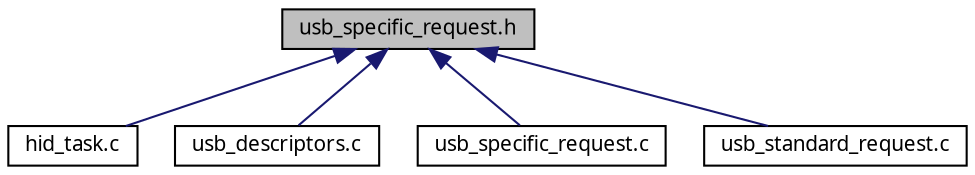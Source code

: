 digraph G
{
  edge [fontname="FreeSans.ttf",fontsize=10,labelfontname="FreeSans.ttf",labelfontsize=10];
  node [fontname="FreeSans.ttf",fontsize=10,shape=record];
  Node1 [label="usb_specific_request.h",height=0.2,width=0.4,color="black", fillcolor="grey75", style="filled" fontcolor="black"];
  Node1 -> Node2 [dir=back,color="midnightblue",fontsize=10,style="solid",fontname="FreeSans.ttf"];
  Node2 [label="hid_task.c",height=0.2,width=0.4,color="black", fillcolor="white", style="filled",URL="$a00023.html"];
  Node1 -> Node3 [dir=back,color="midnightblue",fontsize=10,style="solid",fontname="FreeSans.ttf"];
  Node3 [label="usb_descriptors.c",height=0.2,width=0.4,color="black", fillcolor="white", style="filled",URL="$a00036.html"];
  Node1 -> Node4 [dir=back,color="midnightblue",fontsize=10,style="solid",fontname="FreeSans.ttf"];
  Node4 [label="usb_specific_request.c",height=0.2,width=0.4,color="black", fillcolor="white", style="filled",URL="$a00042.html"];
  Node1 -> Node5 [dir=back,color="midnightblue",fontsize=10,style="solid",fontname="FreeSans.ttf"];
  Node5 [label="usb_standard_request.c",height=0.2,width=0.4,color="black", fillcolor="white", style="filled",URL="$a00044.html"];
}
